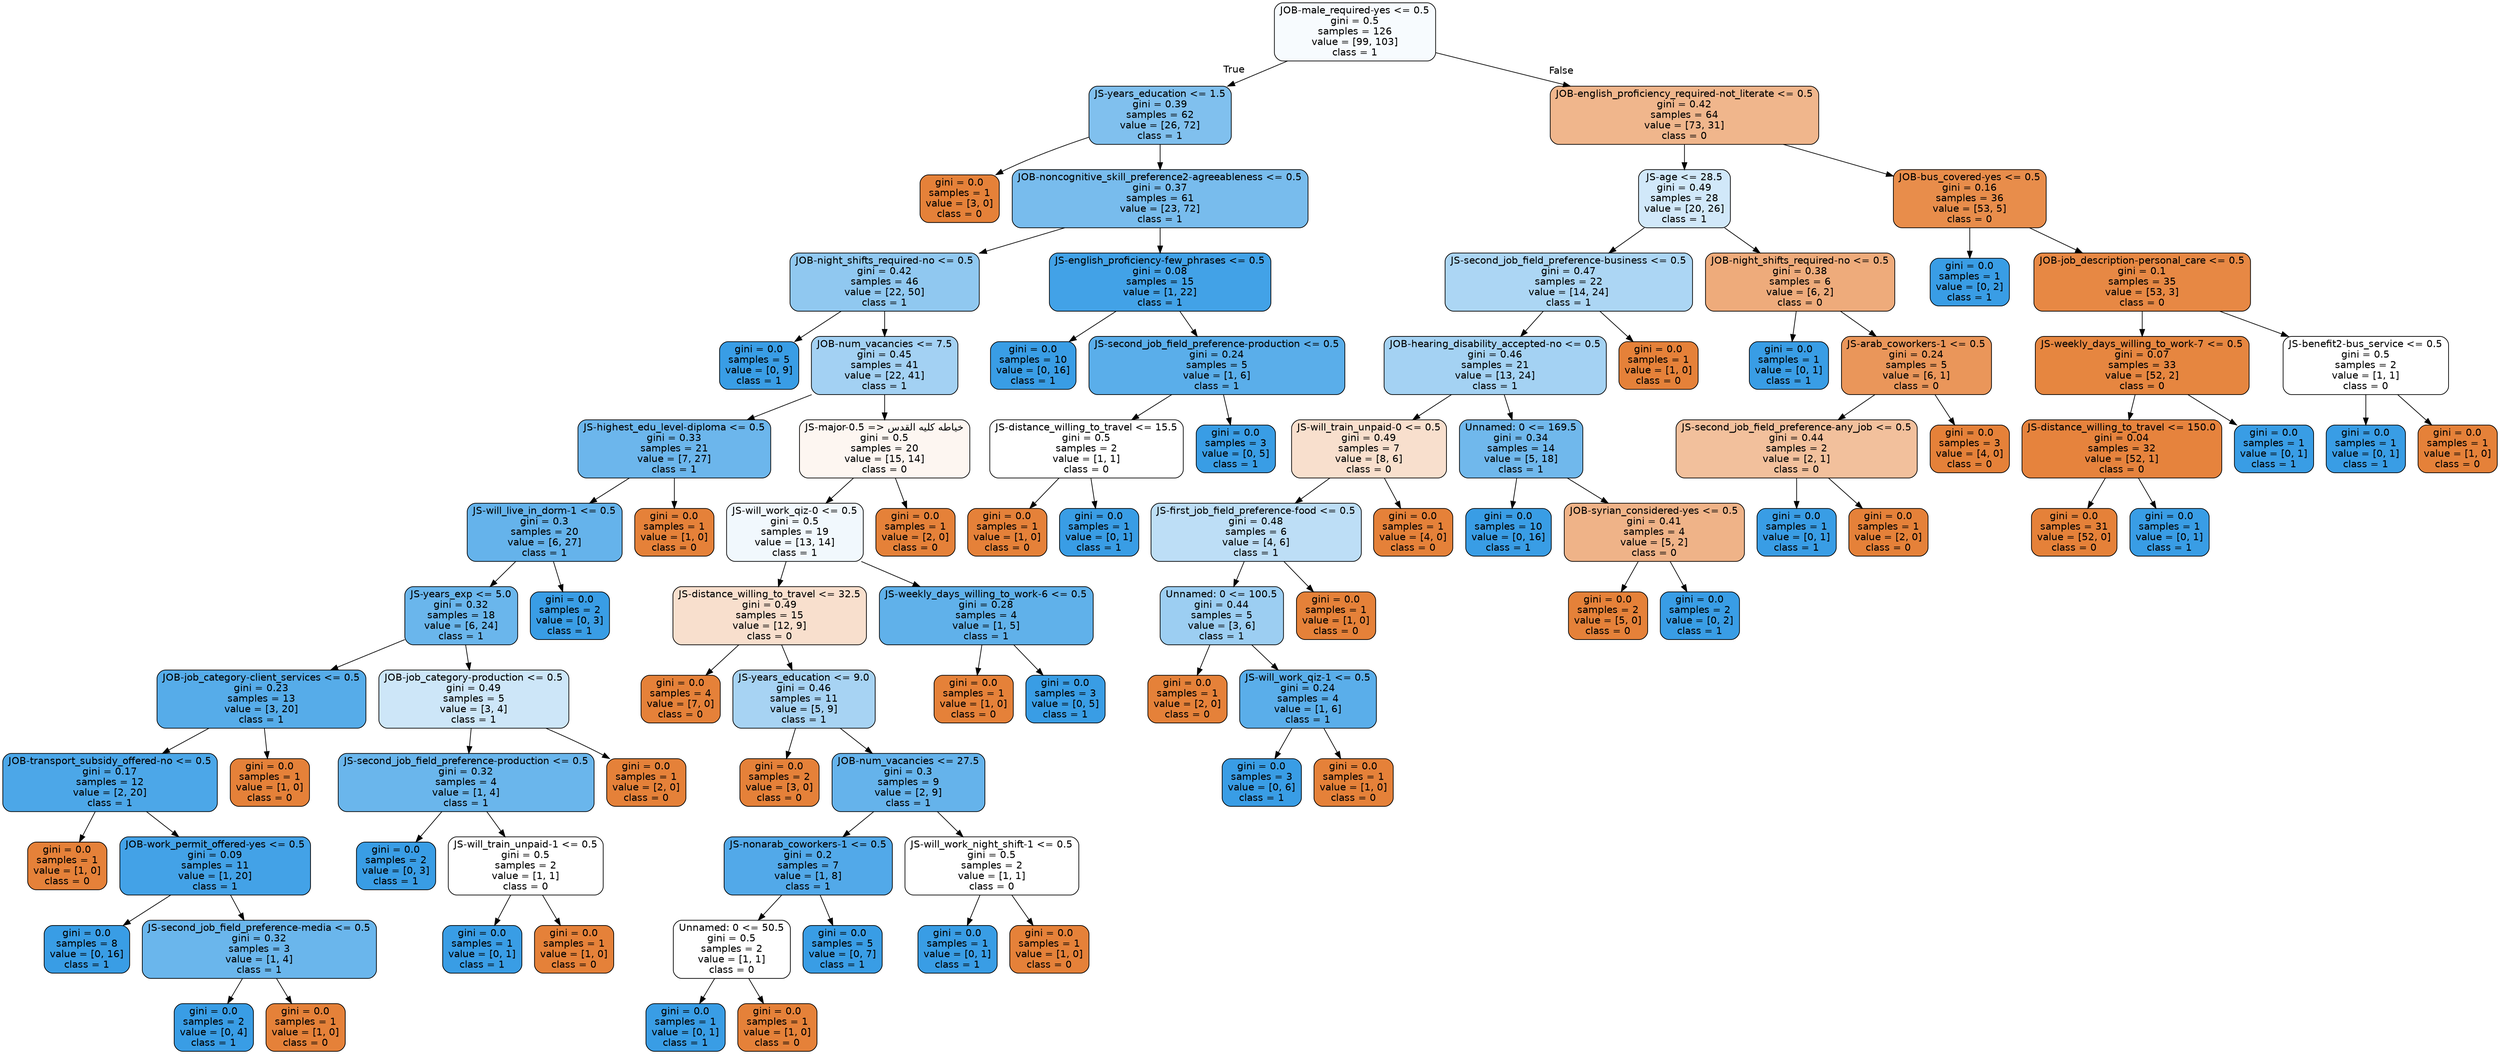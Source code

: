 digraph Tree {
node [shape=box, style="filled, rounded", color="black", fontname=helvetica] ;
edge [fontname=helvetica] ;
0 [label="JOB-male_required-yes <= 0.5\ngini = 0.5\nsamples = 126\nvalue = [99, 103]\nclass = 1", fillcolor="#399de50a"] ;
1 [label="JS-years_education <= 1.5\ngini = 0.39\nsamples = 62\nvalue = [26, 72]\nclass = 1", fillcolor="#399de5a3"] ;
0 -> 1 [labeldistance=2.5, labelangle=45, headlabel="True"] ;
2 [label="gini = 0.0\nsamples = 1\nvalue = [3, 0]\nclass = 0", fillcolor="#e58139ff"] ;
1 -> 2 ;
3 [label="JOB-noncognitive_skill_preference2-agreeableness <= 0.5\ngini = 0.37\nsamples = 61\nvalue = [23, 72]\nclass = 1", fillcolor="#399de5ae"] ;
1 -> 3 ;
4 [label="JOB-night_shifts_required-no <= 0.5\ngini = 0.42\nsamples = 46\nvalue = [22, 50]\nclass = 1", fillcolor="#399de58f"] ;
3 -> 4 ;
5 [label="gini = 0.0\nsamples = 5\nvalue = [0, 9]\nclass = 1", fillcolor="#399de5ff"] ;
4 -> 5 ;
6 [label="JOB-num_vacancies <= 7.5\ngini = 0.45\nsamples = 41\nvalue = [22, 41]\nclass = 1", fillcolor="#399de576"] ;
4 -> 6 ;
7 [label="JS-highest_edu_level-diploma <= 0.5\ngini = 0.33\nsamples = 21\nvalue = [7, 27]\nclass = 1", fillcolor="#399de5bd"] ;
6 -> 7 ;
8 [label="JS-will_live_in_dorm-1 <= 0.5\ngini = 0.3\nsamples = 20\nvalue = [6, 27]\nclass = 1", fillcolor="#399de5c6"] ;
7 -> 8 ;
9 [label="JS-years_exp <= 5.0\ngini = 0.32\nsamples = 18\nvalue = [6, 24]\nclass = 1", fillcolor="#399de5bf"] ;
8 -> 9 ;
10 [label="JOB-job_category-client_services <= 0.5\ngini = 0.23\nsamples = 13\nvalue = [3, 20]\nclass = 1", fillcolor="#399de5d9"] ;
9 -> 10 ;
11 [label="JOB-transport_subsidy_offered-no <= 0.5\ngini = 0.17\nsamples = 12\nvalue = [2, 20]\nclass = 1", fillcolor="#399de5e6"] ;
10 -> 11 ;
12 [label="gini = 0.0\nsamples = 1\nvalue = [1, 0]\nclass = 0", fillcolor="#e58139ff"] ;
11 -> 12 ;
13 [label="JOB-work_permit_offered-yes <= 0.5\ngini = 0.09\nsamples = 11\nvalue = [1, 20]\nclass = 1", fillcolor="#399de5f2"] ;
11 -> 13 ;
14 [label="gini = 0.0\nsamples = 8\nvalue = [0, 16]\nclass = 1", fillcolor="#399de5ff"] ;
13 -> 14 ;
15 [label="JS-second_job_field_preference-media <= 0.5\ngini = 0.32\nsamples = 3\nvalue = [1, 4]\nclass = 1", fillcolor="#399de5bf"] ;
13 -> 15 ;
16 [label="gini = 0.0\nsamples = 2\nvalue = [0, 4]\nclass = 1", fillcolor="#399de5ff"] ;
15 -> 16 ;
17 [label="gini = 0.0\nsamples = 1\nvalue = [1, 0]\nclass = 0", fillcolor="#e58139ff"] ;
15 -> 17 ;
18 [label="gini = 0.0\nsamples = 1\nvalue = [1, 0]\nclass = 0", fillcolor="#e58139ff"] ;
10 -> 18 ;
19 [label="JOB-job_category-production <= 0.5\ngini = 0.49\nsamples = 5\nvalue = [3, 4]\nclass = 1", fillcolor="#399de540"] ;
9 -> 19 ;
20 [label="JS-second_job_field_preference-production <= 0.5\ngini = 0.32\nsamples = 4\nvalue = [1, 4]\nclass = 1", fillcolor="#399de5bf"] ;
19 -> 20 ;
21 [label="gini = 0.0\nsamples = 2\nvalue = [0, 3]\nclass = 1", fillcolor="#399de5ff"] ;
20 -> 21 ;
22 [label="JS-will_train_unpaid-1 <= 0.5\ngini = 0.5\nsamples = 2\nvalue = [1, 1]\nclass = 0", fillcolor="#e5813900"] ;
20 -> 22 ;
23 [label="gini = 0.0\nsamples = 1\nvalue = [0, 1]\nclass = 1", fillcolor="#399de5ff"] ;
22 -> 23 ;
24 [label="gini = 0.0\nsamples = 1\nvalue = [1, 0]\nclass = 0", fillcolor="#e58139ff"] ;
22 -> 24 ;
25 [label="gini = 0.0\nsamples = 1\nvalue = [2, 0]\nclass = 0", fillcolor="#e58139ff"] ;
19 -> 25 ;
26 [label="gini = 0.0\nsamples = 2\nvalue = [0, 3]\nclass = 1", fillcolor="#399de5ff"] ;
8 -> 26 ;
27 [label="gini = 0.0\nsamples = 1\nvalue = [1, 0]\nclass = 0", fillcolor="#e58139ff"] ;
7 -> 27 ;
28 [label="JS-major-خياطه كليه القدس <= 0.5\ngini = 0.5\nsamples = 20\nvalue = [15, 14]\nclass = 0", fillcolor="#e5813911"] ;
6 -> 28 ;
29 [label="JS-will_work_qiz-0 <= 0.5\ngini = 0.5\nsamples = 19\nvalue = [13, 14]\nclass = 1", fillcolor="#399de512"] ;
28 -> 29 ;
30 [label="JS-distance_willing_to_travel <= 32.5\ngini = 0.49\nsamples = 15\nvalue = [12, 9]\nclass = 0", fillcolor="#e5813940"] ;
29 -> 30 ;
31 [label="gini = 0.0\nsamples = 4\nvalue = [7, 0]\nclass = 0", fillcolor="#e58139ff"] ;
30 -> 31 ;
32 [label="JS-years_education <= 9.0\ngini = 0.46\nsamples = 11\nvalue = [5, 9]\nclass = 1", fillcolor="#399de571"] ;
30 -> 32 ;
33 [label="gini = 0.0\nsamples = 2\nvalue = [3, 0]\nclass = 0", fillcolor="#e58139ff"] ;
32 -> 33 ;
34 [label="JOB-num_vacancies <= 27.5\ngini = 0.3\nsamples = 9\nvalue = [2, 9]\nclass = 1", fillcolor="#399de5c6"] ;
32 -> 34 ;
35 [label="JS-nonarab_coworkers-1 <= 0.5\ngini = 0.2\nsamples = 7\nvalue = [1, 8]\nclass = 1", fillcolor="#399de5df"] ;
34 -> 35 ;
36 [label="Unnamed: 0 <= 50.5\ngini = 0.5\nsamples = 2\nvalue = [1, 1]\nclass = 0", fillcolor="#e5813900"] ;
35 -> 36 ;
37 [label="gini = 0.0\nsamples = 1\nvalue = [0, 1]\nclass = 1", fillcolor="#399de5ff"] ;
36 -> 37 ;
38 [label="gini = 0.0\nsamples = 1\nvalue = [1, 0]\nclass = 0", fillcolor="#e58139ff"] ;
36 -> 38 ;
39 [label="gini = 0.0\nsamples = 5\nvalue = [0, 7]\nclass = 1", fillcolor="#399de5ff"] ;
35 -> 39 ;
40 [label="JS-will_work_night_shift-1 <= 0.5\ngini = 0.5\nsamples = 2\nvalue = [1, 1]\nclass = 0", fillcolor="#e5813900"] ;
34 -> 40 ;
41 [label="gini = 0.0\nsamples = 1\nvalue = [0, 1]\nclass = 1", fillcolor="#399de5ff"] ;
40 -> 41 ;
42 [label="gini = 0.0\nsamples = 1\nvalue = [1, 0]\nclass = 0", fillcolor="#e58139ff"] ;
40 -> 42 ;
43 [label="JS-weekly_days_willing_to_work-6 <= 0.5\ngini = 0.28\nsamples = 4\nvalue = [1, 5]\nclass = 1", fillcolor="#399de5cc"] ;
29 -> 43 ;
44 [label="gini = 0.0\nsamples = 1\nvalue = [1, 0]\nclass = 0", fillcolor="#e58139ff"] ;
43 -> 44 ;
45 [label="gini = 0.0\nsamples = 3\nvalue = [0, 5]\nclass = 1", fillcolor="#399de5ff"] ;
43 -> 45 ;
46 [label="gini = 0.0\nsamples = 1\nvalue = [2, 0]\nclass = 0", fillcolor="#e58139ff"] ;
28 -> 46 ;
47 [label="JS-english_proficiency-few_phrases <= 0.5\ngini = 0.08\nsamples = 15\nvalue = [1, 22]\nclass = 1", fillcolor="#399de5f3"] ;
3 -> 47 ;
48 [label="gini = 0.0\nsamples = 10\nvalue = [0, 16]\nclass = 1", fillcolor="#399de5ff"] ;
47 -> 48 ;
49 [label="JS-second_job_field_preference-production <= 0.5\ngini = 0.24\nsamples = 5\nvalue = [1, 6]\nclass = 1", fillcolor="#399de5d4"] ;
47 -> 49 ;
50 [label="JS-distance_willing_to_travel <= 15.5\ngini = 0.5\nsamples = 2\nvalue = [1, 1]\nclass = 0", fillcolor="#e5813900"] ;
49 -> 50 ;
51 [label="gini = 0.0\nsamples = 1\nvalue = [1, 0]\nclass = 0", fillcolor="#e58139ff"] ;
50 -> 51 ;
52 [label="gini = 0.0\nsamples = 1\nvalue = [0, 1]\nclass = 1", fillcolor="#399de5ff"] ;
50 -> 52 ;
53 [label="gini = 0.0\nsamples = 3\nvalue = [0, 5]\nclass = 1", fillcolor="#399de5ff"] ;
49 -> 53 ;
54 [label="JOB-english_proficiency_required-not_literate <= 0.5\ngini = 0.42\nsamples = 64\nvalue = [73, 31]\nclass = 0", fillcolor="#e5813993"] ;
0 -> 54 [labeldistance=2.5, labelangle=-45, headlabel="False"] ;
55 [label="JS-age <= 28.5\ngini = 0.49\nsamples = 28\nvalue = [20, 26]\nclass = 1", fillcolor="#399de53b"] ;
54 -> 55 ;
56 [label="JS-second_job_field_preference-business <= 0.5\ngini = 0.47\nsamples = 22\nvalue = [14, 24]\nclass = 1", fillcolor="#399de56a"] ;
55 -> 56 ;
57 [label="JOB-hearing_disability_accepted-no <= 0.5\ngini = 0.46\nsamples = 21\nvalue = [13, 24]\nclass = 1", fillcolor="#399de575"] ;
56 -> 57 ;
58 [label="JS-will_train_unpaid-0 <= 0.5\ngini = 0.49\nsamples = 7\nvalue = [8, 6]\nclass = 0", fillcolor="#e5813940"] ;
57 -> 58 ;
59 [label="JS-first_job_field_preference-food <= 0.5\ngini = 0.48\nsamples = 6\nvalue = [4, 6]\nclass = 1", fillcolor="#399de555"] ;
58 -> 59 ;
60 [label="Unnamed: 0 <= 100.5\ngini = 0.44\nsamples = 5\nvalue = [3, 6]\nclass = 1", fillcolor="#399de57f"] ;
59 -> 60 ;
61 [label="gini = 0.0\nsamples = 1\nvalue = [2, 0]\nclass = 0", fillcolor="#e58139ff"] ;
60 -> 61 ;
62 [label="JS-will_work_qiz-1 <= 0.5\ngini = 0.24\nsamples = 4\nvalue = [1, 6]\nclass = 1", fillcolor="#399de5d4"] ;
60 -> 62 ;
63 [label="gini = 0.0\nsamples = 3\nvalue = [0, 6]\nclass = 1", fillcolor="#399de5ff"] ;
62 -> 63 ;
64 [label="gini = 0.0\nsamples = 1\nvalue = [1, 0]\nclass = 0", fillcolor="#e58139ff"] ;
62 -> 64 ;
65 [label="gini = 0.0\nsamples = 1\nvalue = [1, 0]\nclass = 0", fillcolor="#e58139ff"] ;
59 -> 65 ;
66 [label="gini = 0.0\nsamples = 1\nvalue = [4, 0]\nclass = 0", fillcolor="#e58139ff"] ;
58 -> 66 ;
67 [label="Unnamed: 0 <= 169.5\ngini = 0.34\nsamples = 14\nvalue = [5, 18]\nclass = 1", fillcolor="#399de5b8"] ;
57 -> 67 ;
68 [label="gini = 0.0\nsamples = 10\nvalue = [0, 16]\nclass = 1", fillcolor="#399de5ff"] ;
67 -> 68 ;
69 [label="JOB-syrian_considered-yes <= 0.5\ngini = 0.41\nsamples = 4\nvalue = [5, 2]\nclass = 0", fillcolor="#e5813999"] ;
67 -> 69 ;
70 [label="gini = 0.0\nsamples = 2\nvalue = [5, 0]\nclass = 0", fillcolor="#e58139ff"] ;
69 -> 70 ;
71 [label="gini = 0.0\nsamples = 2\nvalue = [0, 2]\nclass = 1", fillcolor="#399de5ff"] ;
69 -> 71 ;
72 [label="gini = 0.0\nsamples = 1\nvalue = [1, 0]\nclass = 0", fillcolor="#e58139ff"] ;
56 -> 72 ;
73 [label="JOB-night_shifts_required-no <= 0.5\ngini = 0.38\nsamples = 6\nvalue = [6, 2]\nclass = 0", fillcolor="#e58139aa"] ;
55 -> 73 ;
74 [label="gini = 0.0\nsamples = 1\nvalue = [0, 1]\nclass = 1", fillcolor="#399de5ff"] ;
73 -> 74 ;
75 [label="JS-arab_coworkers-1 <= 0.5\ngini = 0.24\nsamples = 5\nvalue = [6, 1]\nclass = 0", fillcolor="#e58139d4"] ;
73 -> 75 ;
76 [label="JS-second_job_field_preference-any_job <= 0.5\ngini = 0.44\nsamples = 2\nvalue = [2, 1]\nclass = 0", fillcolor="#e581397f"] ;
75 -> 76 ;
77 [label="gini = 0.0\nsamples = 1\nvalue = [0, 1]\nclass = 1", fillcolor="#399de5ff"] ;
76 -> 77 ;
78 [label="gini = 0.0\nsamples = 1\nvalue = [2, 0]\nclass = 0", fillcolor="#e58139ff"] ;
76 -> 78 ;
79 [label="gini = 0.0\nsamples = 3\nvalue = [4, 0]\nclass = 0", fillcolor="#e58139ff"] ;
75 -> 79 ;
80 [label="JOB-bus_covered-yes <= 0.5\ngini = 0.16\nsamples = 36\nvalue = [53, 5]\nclass = 0", fillcolor="#e58139e7"] ;
54 -> 80 ;
81 [label="gini = 0.0\nsamples = 1\nvalue = [0, 2]\nclass = 1", fillcolor="#399de5ff"] ;
80 -> 81 ;
82 [label="JOB-job_description-personal_care <= 0.5\ngini = 0.1\nsamples = 35\nvalue = [53, 3]\nclass = 0", fillcolor="#e58139f1"] ;
80 -> 82 ;
83 [label="JS-weekly_days_willing_to_work-7 <= 0.5\ngini = 0.07\nsamples = 33\nvalue = [52, 2]\nclass = 0", fillcolor="#e58139f5"] ;
82 -> 83 ;
84 [label="JS-distance_willing_to_travel <= 150.0\ngini = 0.04\nsamples = 32\nvalue = [52, 1]\nclass = 0", fillcolor="#e58139fa"] ;
83 -> 84 ;
85 [label="gini = 0.0\nsamples = 31\nvalue = [52, 0]\nclass = 0", fillcolor="#e58139ff"] ;
84 -> 85 ;
86 [label="gini = 0.0\nsamples = 1\nvalue = [0, 1]\nclass = 1", fillcolor="#399de5ff"] ;
84 -> 86 ;
87 [label="gini = 0.0\nsamples = 1\nvalue = [0, 1]\nclass = 1", fillcolor="#399de5ff"] ;
83 -> 87 ;
88 [label="JS-benefit2-bus_service <= 0.5\ngini = 0.5\nsamples = 2\nvalue = [1, 1]\nclass = 0", fillcolor="#e5813900"] ;
82 -> 88 ;
89 [label="gini = 0.0\nsamples = 1\nvalue = [0, 1]\nclass = 1", fillcolor="#399de5ff"] ;
88 -> 89 ;
90 [label="gini = 0.0\nsamples = 1\nvalue = [1, 0]\nclass = 0", fillcolor="#e58139ff"] ;
88 -> 90 ;
}